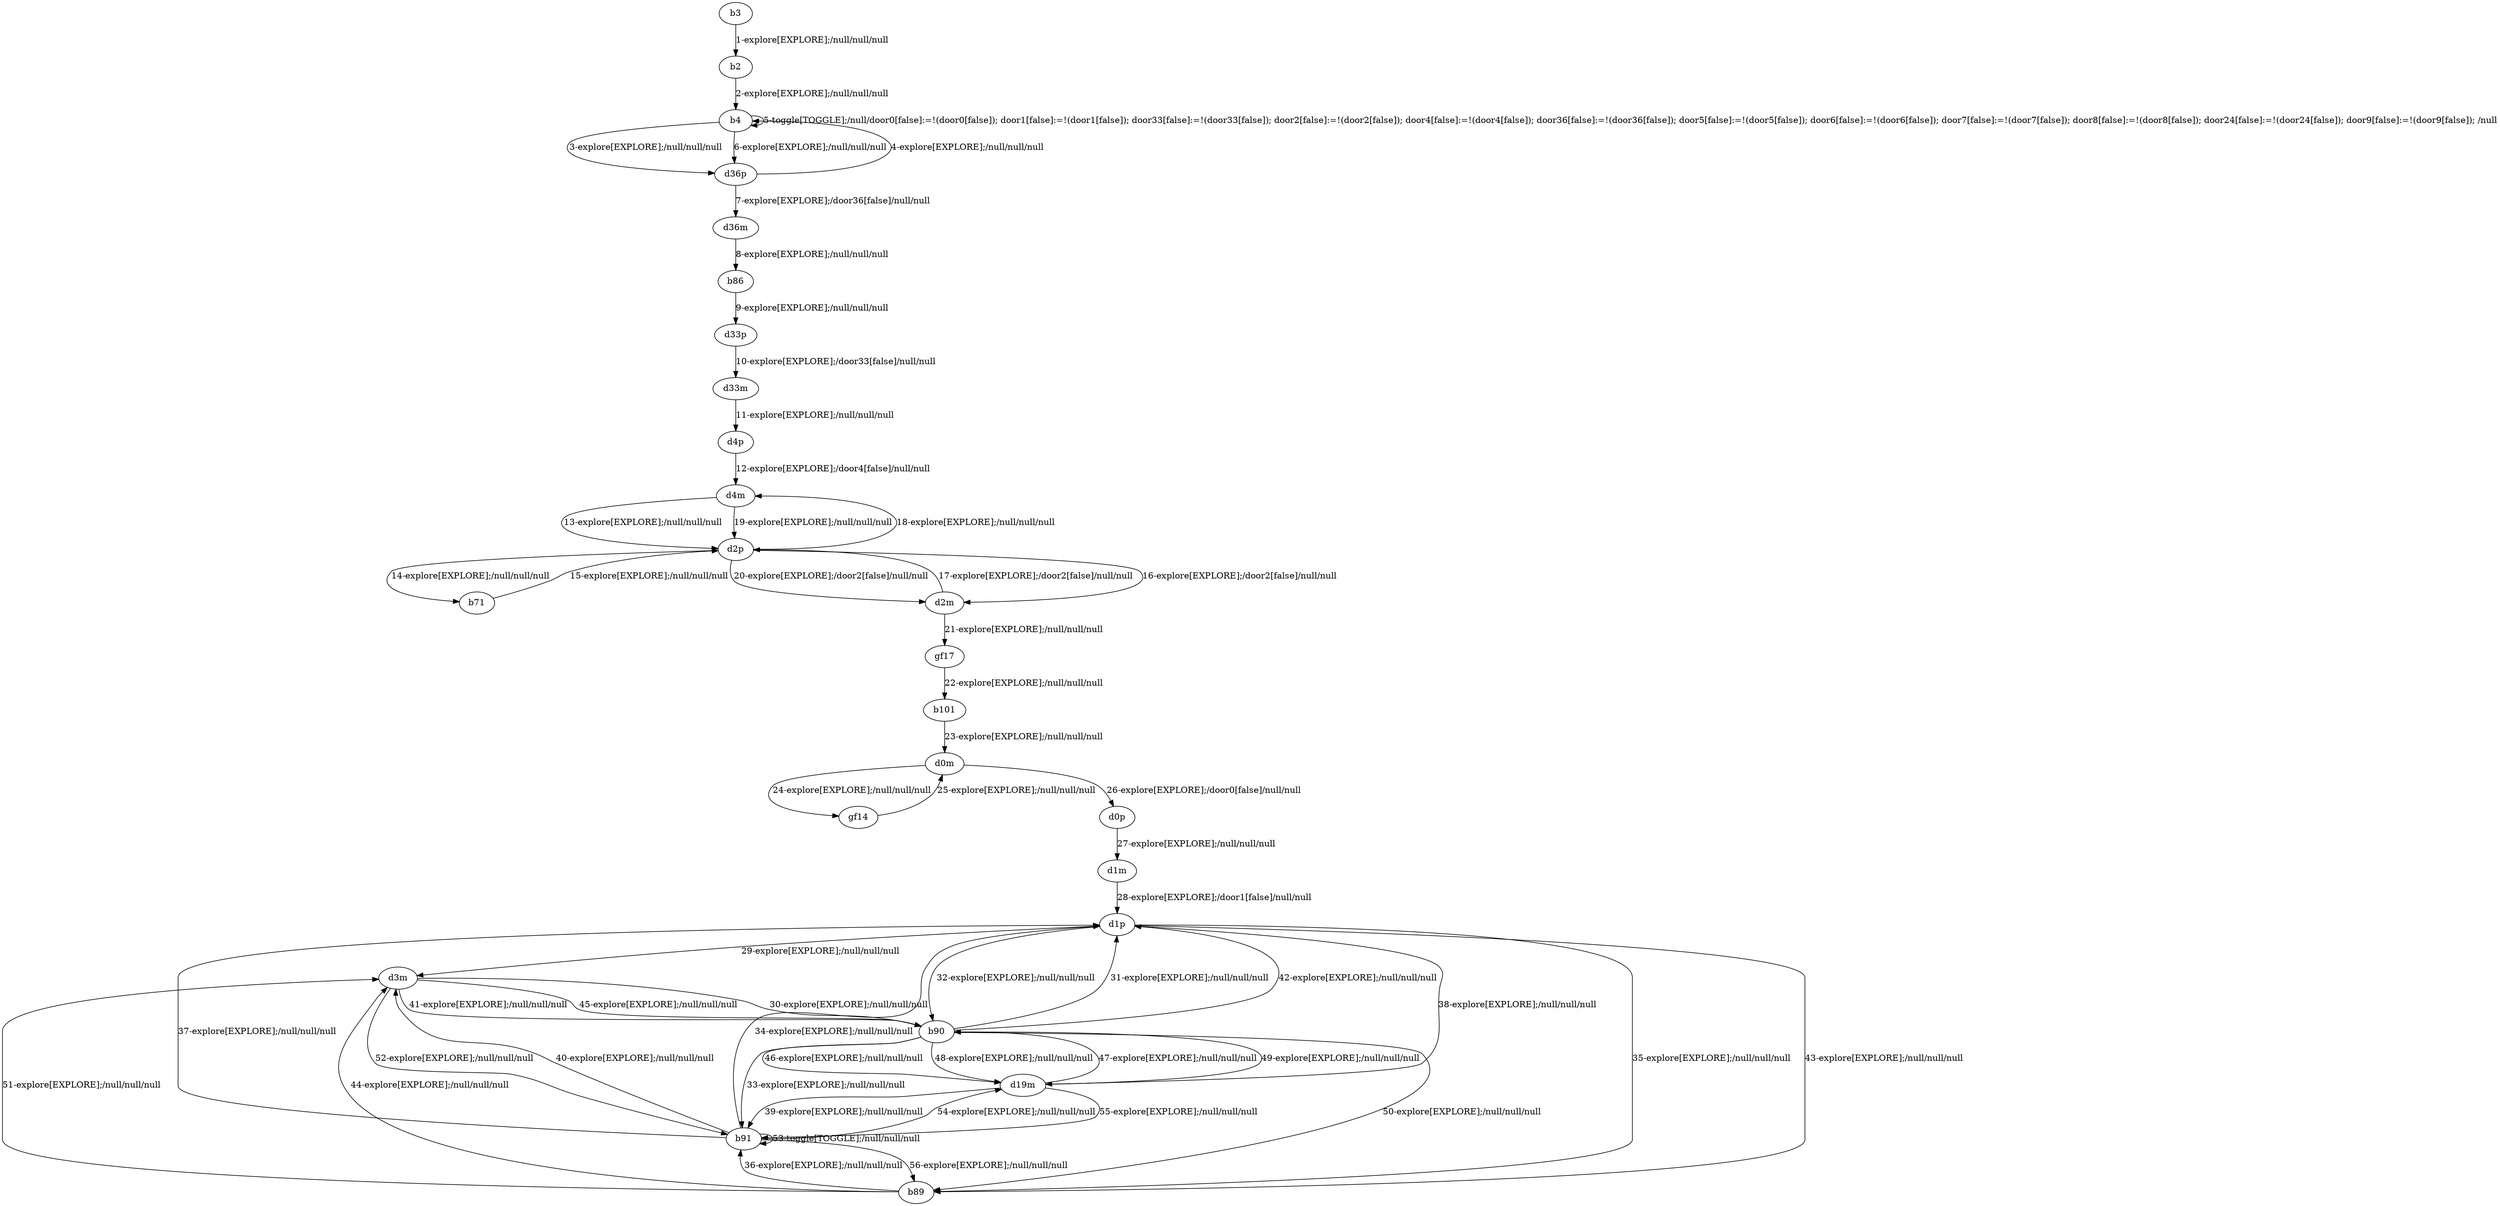 # Total number of goals covered by this test: 3
# b90 --> b91
# b89 --> b91
# b91 --> d3m

digraph g {
"b3" -> "b2" [label = "1-explore[EXPLORE];/null/null/null"];
"b2" -> "b4" [label = "2-explore[EXPLORE];/null/null/null"];
"b4" -> "d36p" [label = "3-explore[EXPLORE];/null/null/null"];
"d36p" -> "b4" [label = "4-explore[EXPLORE];/null/null/null"];
"b4" -> "b4" [label = "5-toggle[TOGGLE];/null/door0[false]:=!(door0[false]); door1[false]:=!(door1[false]); door33[false]:=!(door33[false]); door2[false]:=!(door2[false]); door4[false]:=!(door4[false]); door36[false]:=!(door36[false]); door5[false]:=!(door5[false]); door6[false]:=!(door6[false]); door7[false]:=!(door7[false]); door8[false]:=!(door8[false]); door24[false]:=!(door24[false]); door9[false]:=!(door9[false]); /null"];
"b4" -> "d36p" [label = "6-explore[EXPLORE];/null/null/null"];
"d36p" -> "d36m" [label = "7-explore[EXPLORE];/door36[false]/null/null"];
"d36m" -> "b86" [label = "8-explore[EXPLORE];/null/null/null"];
"b86" -> "d33p" [label = "9-explore[EXPLORE];/null/null/null"];
"d33p" -> "d33m" [label = "10-explore[EXPLORE];/door33[false]/null/null"];
"d33m" -> "d4p" [label = "11-explore[EXPLORE];/null/null/null"];
"d4p" -> "d4m" [label = "12-explore[EXPLORE];/door4[false]/null/null"];
"d4m" -> "d2p" [label = "13-explore[EXPLORE];/null/null/null"];
"d2p" -> "b71" [label = "14-explore[EXPLORE];/null/null/null"];
"b71" -> "d2p" [label = "15-explore[EXPLORE];/null/null/null"];
"d2p" -> "d2m" [label = "16-explore[EXPLORE];/door2[false]/null/null"];
"d2m" -> "d2p" [label = "17-explore[EXPLORE];/door2[false]/null/null"];
"d2p" -> "d4m" [label = "18-explore[EXPLORE];/null/null/null"];
"d4m" -> "d2p" [label = "19-explore[EXPLORE];/null/null/null"];
"d2p" -> "d2m" [label = "20-explore[EXPLORE];/door2[false]/null/null"];
"d2m" -> "gf17" [label = "21-explore[EXPLORE];/null/null/null"];
"gf17" -> "b101" [label = "22-explore[EXPLORE];/null/null/null"];
"b101" -> "d0m" [label = "23-explore[EXPLORE];/null/null/null"];
"d0m" -> "gf14" [label = "24-explore[EXPLORE];/null/null/null"];
"gf14" -> "d0m" [label = "25-explore[EXPLORE];/null/null/null"];
"d0m" -> "d0p" [label = "26-explore[EXPLORE];/door0[false]/null/null"];
"d0p" -> "d1m" [label = "27-explore[EXPLORE];/null/null/null"];
"d1m" -> "d1p" [label = "28-explore[EXPLORE];/door1[false]/null/null"];
"d1p" -> "d3m" [label = "29-explore[EXPLORE];/null/null/null"];
"d3m" -> "b90" [label = "30-explore[EXPLORE];/null/null/null"];
"b90" -> "d1p" [label = "31-explore[EXPLORE];/null/null/null"];
"d1p" -> "b90" [label = "32-explore[EXPLORE];/null/null/null"];
"b90" -> "b91" [label = "33-explore[EXPLORE];/null/null/null"];
"b91" -> "d1p" [label = "34-explore[EXPLORE];/null/null/null"];
"d1p" -> "b89" [label = "35-explore[EXPLORE];/null/null/null"];
"b89" -> "b91" [label = "36-explore[EXPLORE];/null/null/null"];
"b91" -> "d1p" [label = "37-explore[EXPLORE];/null/null/null"];
"d1p" -> "d19m" [label = "38-explore[EXPLORE];/null/null/null"];
"d19m" -> "b91" [label = "39-explore[EXPLORE];/null/null/null"];
"b91" -> "d3m" [label = "40-explore[EXPLORE];/null/null/null"];
"d3m" -> "b90" [label = "41-explore[EXPLORE];/null/null/null"];
"b90" -> "d1p" [label = "42-explore[EXPLORE];/null/null/null"];
"d1p" -> "b89" [label = "43-explore[EXPLORE];/null/null/null"];
"b89" -> "d3m" [label = "44-explore[EXPLORE];/null/null/null"];
"d3m" -> "b90" [label = "45-explore[EXPLORE];/null/null/null"];
"b90" -> "d19m" [label = "46-explore[EXPLORE];/null/null/null"];
"d19m" -> "b90" [label = "47-explore[EXPLORE];/null/null/null"];
"b90" -> "d19m" [label = "48-explore[EXPLORE];/null/null/null"];
"d19m" -> "b90" [label = "49-explore[EXPLORE];/null/null/null"];
"b90" -> "b89" [label = "50-explore[EXPLORE];/null/null/null"];
"b89" -> "d3m" [label = "51-explore[EXPLORE];/null/null/null"];
"d3m" -> "b91" [label = "52-explore[EXPLORE];/null/null/null"];
"b91" -> "b91" [label = "53-toggle[TOGGLE];/null/null/null"];
"b91" -> "d19m" [label = "54-explore[EXPLORE];/null/null/null"];
"d19m" -> "b91" [label = "55-explore[EXPLORE];/null/null/null"];
"b91" -> "b89" [label = "56-explore[EXPLORE];/null/null/null"];
}